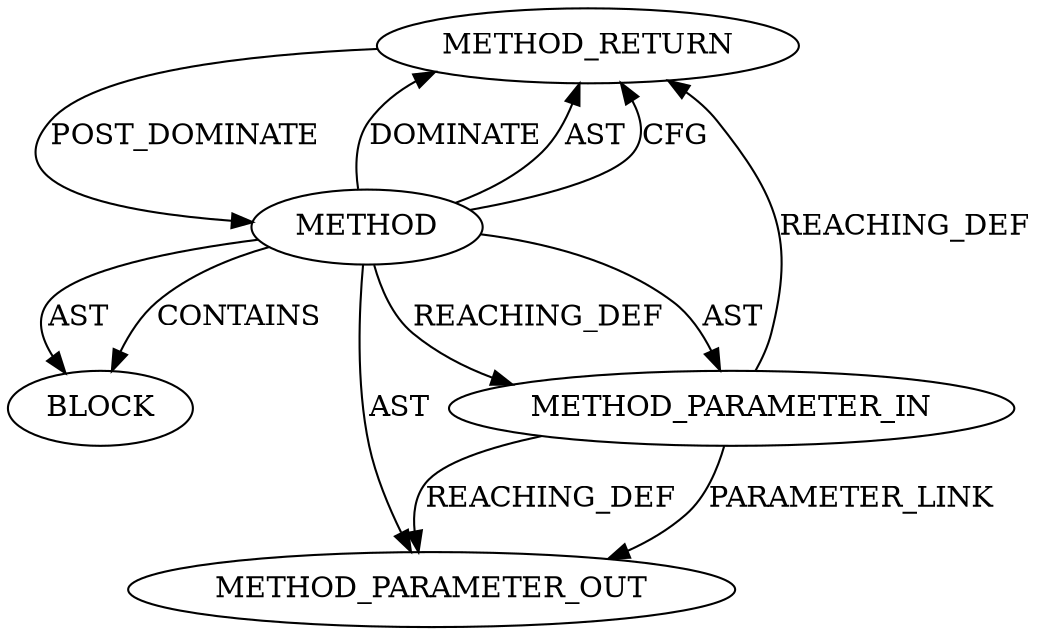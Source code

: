digraph {
  12136 [label=METHOD_RETURN ORDER=2 CODE="RET" TYPE_FULL_NAME="ANY" EVALUATION_STRATEGY="BY_VALUE"]
  12134 [label=METHOD_PARAMETER_IN ORDER=1 CODE="p1" IS_VARIADIC=false TYPE_FULL_NAME="ANY" EVALUATION_STRATEGY="BY_VALUE" INDEX=1 NAME="p1"]
  12135 [label=BLOCK ORDER=1 ARGUMENT_INDEX=1 CODE="<empty>" TYPE_FULL_NAME="ANY"]
  12133 [label=METHOD AST_PARENT_TYPE="NAMESPACE_BLOCK" AST_PARENT_FULL_NAME="<global>" ORDER=0 CODE="<empty>" FULL_NAME="<operator>.postIncrement" IS_EXTERNAL=true FILENAME="<empty>" SIGNATURE="" NAME="<operator>.postIncrement"]
  13309 [label=METHOD_PARAMETER_OUT ORDER=1 CODE="p1" IS_VARIADIC=false TYPE_FULL_NAME="ANY" EVALUATION_STRATEGY="BY_VALUE" INDEX=1 NAME="p1"]
  12134 -> 13309 [label=PARAMETER_LINK ]
  12133 -> 12135 [label=AST ]
  12133 -> 12134 [label=AST ]
  12136 -> 12133 [label=POST_DOMINATE ]
  12133 -> 12136 [label=DOMINATE ]
  12133 -> 12136 [label=AST ]
  12133 -> 13309 [label=AST ]
  12134 -> 12136 [label=REACHING_DEF VARIABLE="p1"]
  12133 -> 12136 [label=CFG ]
  12133 -> 12135 [label=CONTAINS ]
  12134 -> 13309 [label=REACHING_DEF VARIABLE="p1"]
  12133 -> 12134 [label=REACHING_DEF VARIABLE=""]
}
